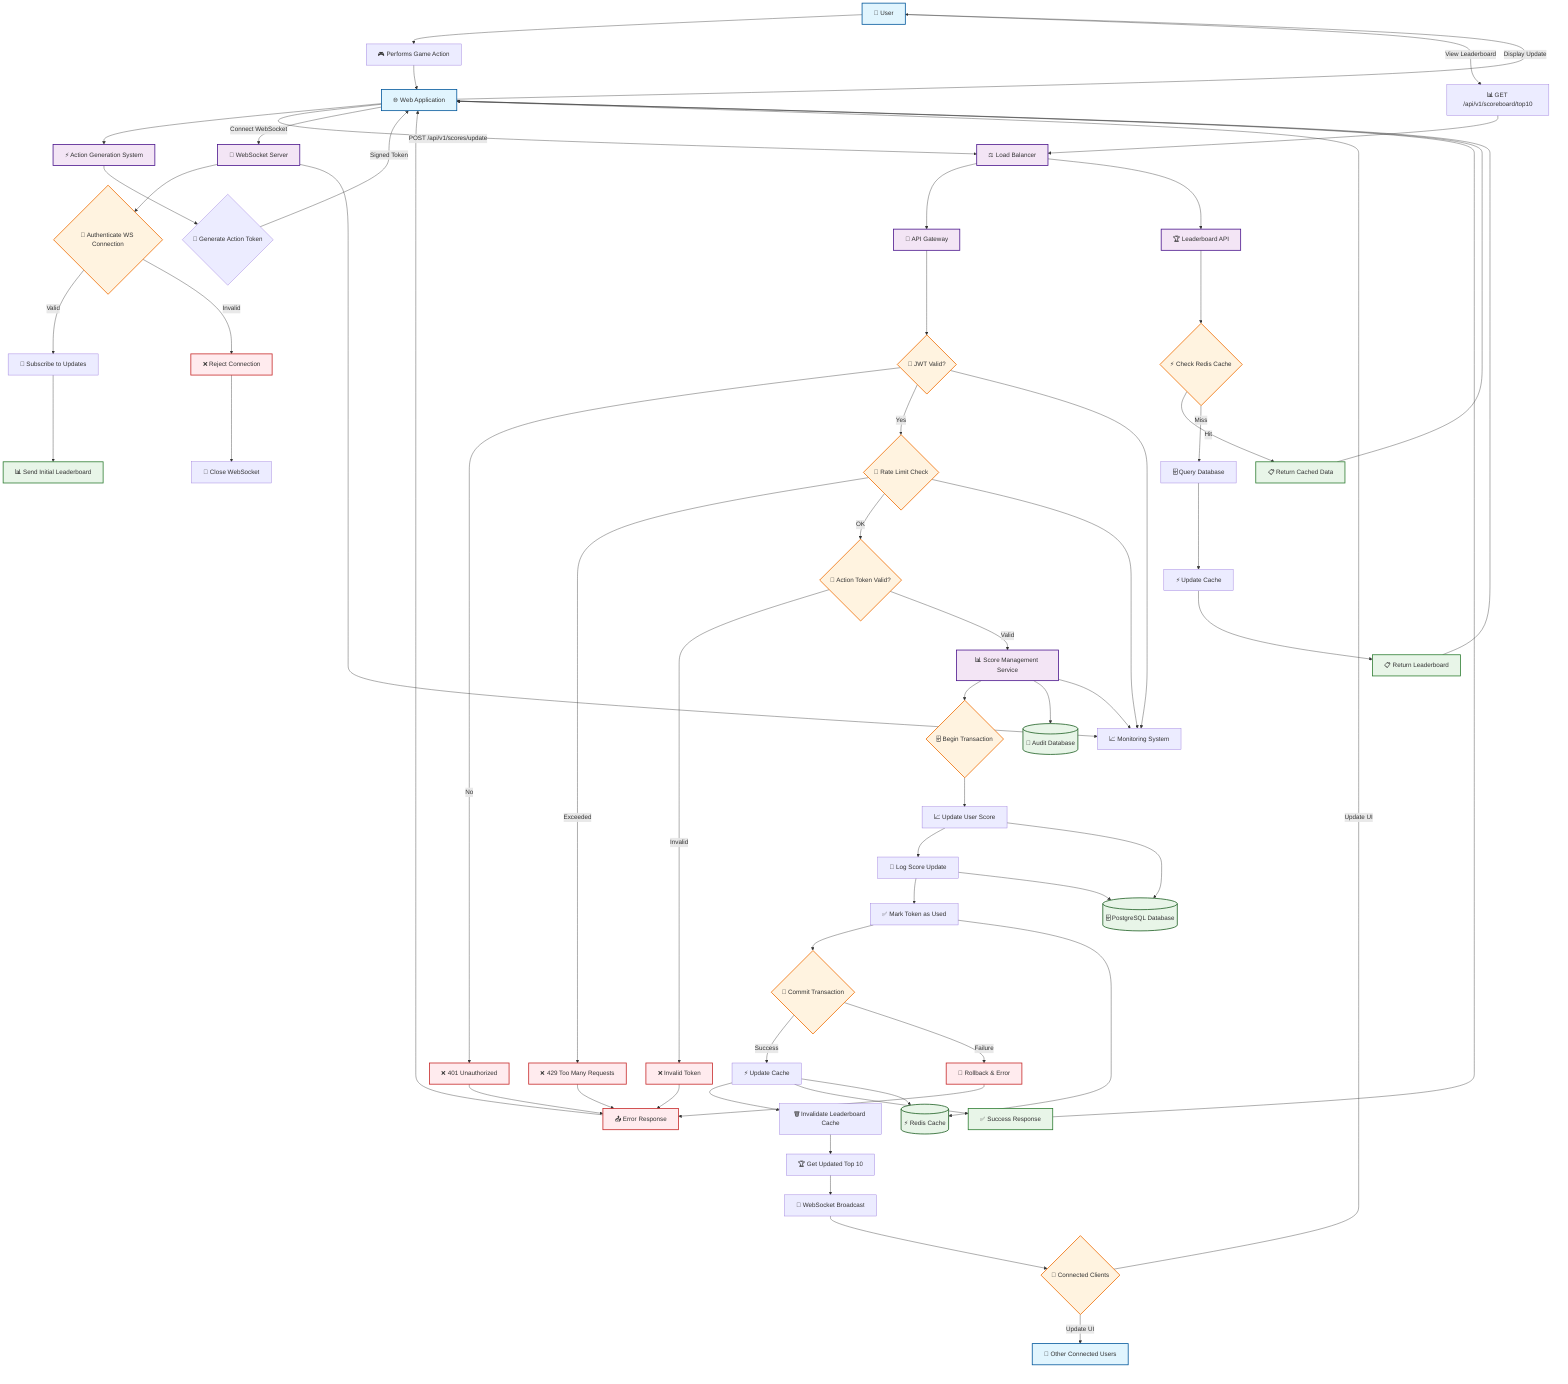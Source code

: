 flowchart TD
    %% User and Client Layer
    User[👤 User] --> Action[🎮 Performs Game Action]
    Action --> WebApp[🌐 Web Application]
    
    %% Action Token Generation
    WebApp --> ActionSystem[⚡ Action Generation System]
    ActionSystem --> TokenGen{🎫 Generate Action Token}
    TokenGen --> |Signed Token| WebApp
    
    %% API Request Flow
    WebApp --> |POST /api/v1/scores/update| LoadBalancer[⚖️ Load Balancer]
    LoadBalancer --> APIGateway[🚪 API Gateway]
    
    %% Authentication Flow
    APIGateway --> AuthCheck{🔐 JWT Valid?}
    AuthCheck --> |No| AuthError[❌ 401 Unauthorized]
    AuthCheck --> |Yes| RateLimit{🚦 Rate Limit Check}
    
    %% Rate Limiting
    RateLimit --> |Exceeded| RateLimitError[❌ 429 Too Many Requests]
    RateLimit --> |OK| TokenValidation{🎫 Action Token Valid?}
    
    %% Token Validation
    TokenValidation --> |Invalid| TokenError[❌ Invalid Token]
    TokenValidation --> |Valid| ScoreService[📊 Score Management Service]
    
    %% Score Processing
    ScoreService --> DBTransaction{🗄️ Begin Transaction}
    DBTransaction --> UpdateScore[📈 Update User Score]
    UpdateScore --> LogAction[📝 Log Score Update]
    LogAction --> MarkTokenUsed[✅ Mark Token as Used]
    MarkTokenUsed --> CommitTx{💾 Commit Transaction}
    
    %% Transaction Results
    CommitTx --> |Success| CacheUpdate[⚡ Update Cache]
    CommitTx --> |Failure| Rollback[🔄 Rollback & Error]
    
    %% Cache and Real-time Updates
    CacheUpdate --> InvalidateCache[🗑️ Invalidate Leaderboard Cache]
    InvalidateCache --> GetNewLeaderboard[🏆 Get Updated Top 10]
    GetNewLeaderboard --> WSBroadcast[🔌 WebSocket Broadcast]
    
    %% WebSocket Flow
    WSBroadcast --> ConnectedClients{👥 Connected Clients}
    ConnectedClients --> |Update UI| WebApp
    ConnectedClients --> |Update UI| OtherClients[👥 Other Connected Users]
    
    %% Response Flow
    CacheUpdate --> SuccessResponse[✅ Success Response]
    SuccessResponse --> WebApp
    WebApp --> |Display Update| User
    
    %% Leaderboard Query Flow
    User --> |View Leaderboard| LeaderboardRequest[📊 GET /api/v1/scoreboard/top10]
    LeaderboardRequest --> LoadBalancer
    LoadBalancer --> LeaderboardAPI[🏆 Leaderboard API]
    LeaderboardAPI --> CacheCheck{⚡ Check Redis Cache}
    CacheCheck --> |Hit| ReturnCached[📋 Return Cached Data]
    CacheCheck --> |Miss| QueryDB[🗄️ Query Database]
    QueryDB --> UpdateCache2[⚡ Update Cache]
    UpdateCache2 --> ReturnData[📋 Return Leaderboard]
    ReturnCached --> WebApp
    ReturnData --> WebApp
    
    %% WebSocket Connection Flow
    WebApp --> |Connect WebSocket| WSServer[🔌 WebSocket Server]
    WSServer --> WSAuth{🔐 Authenticate WS Connection}
    WSAuth --> |Valid| WSSubscribe[📡 Subscribe to Updates]
    WSAuth --> |Invalid| WSReject[❌ Reject Connection]
    WSSubscribe --> SendInitialData[📊 Send Initial Leaderboard]
    
    %% Error Handling
    AuthError --> ErrorResponse[📤 Error Response]
    RateLimitError --> ErrorResponse
    TokenError --> ErrorResponse
    Rollback --> ErrorResponse
    WSReject --> CloseConnection[🔌 Close WebSocket]
    ErrorResponse --> WebApp
    
    %% Monitoring and Logging
    ScoreService --> AuditLog[(📝 Audit Database)]
    ScoreService --> Monitoring[📈 Monitoring System]
    AuthCheck --> Monitoring
    RateLimit --> Monitoring
    WSServer --> Monitoring
    
    %% Data Storage
    UpdateScore --> PostgreSQL[(🗄️ PostgreSQL Database)]
    LogAction --> PostgreSQL
    CacheUpdate --> Redis[(⚡ Redis Cache)]
    MarkTokenUsed --> Redis
    
    %% Styling
    classDef userClass fill:#e1f5fe,stroke:#01579b,stroke-width:2px
    classDef serviceClass fill:#f3e5f5,stroke:#4a148c,stroke-width:2px
    classDef dataClass fill:#e8f5e8,stroke:#1b5e20,stroke-width:2px
    classDef errorClass fill:#ffebee,stroke:#c62828,stroke-width:2px
    classDef successClass fill:#e8f5e8,stroke:#2e7d32,stroke-width:2px
    classDef decisionClass fill:#fff3e0,stroke:#ef6c00,stroke-width:2px
    
    class User,WebApp,OtherClients userClass
    class ActionSystem,ScoreService,LeaderboardAPI,WSServer,LoadBalancer,APIGateway serviceClass
    class PostgreSQL,Redis,AuditLog dataClass
    class AuthError,RateLimitError,TokenError,Rollback,WSReject,ErrorResponse errorClass
    class SuccessResponse,SendInitialData,ReturnCached,ReturnData successClass
    class AuthCheck,RateLimit,TokenValidation,DBTransaction,CommitTx,CacheCheck,WSAuth,ConnectedClients decisionClass